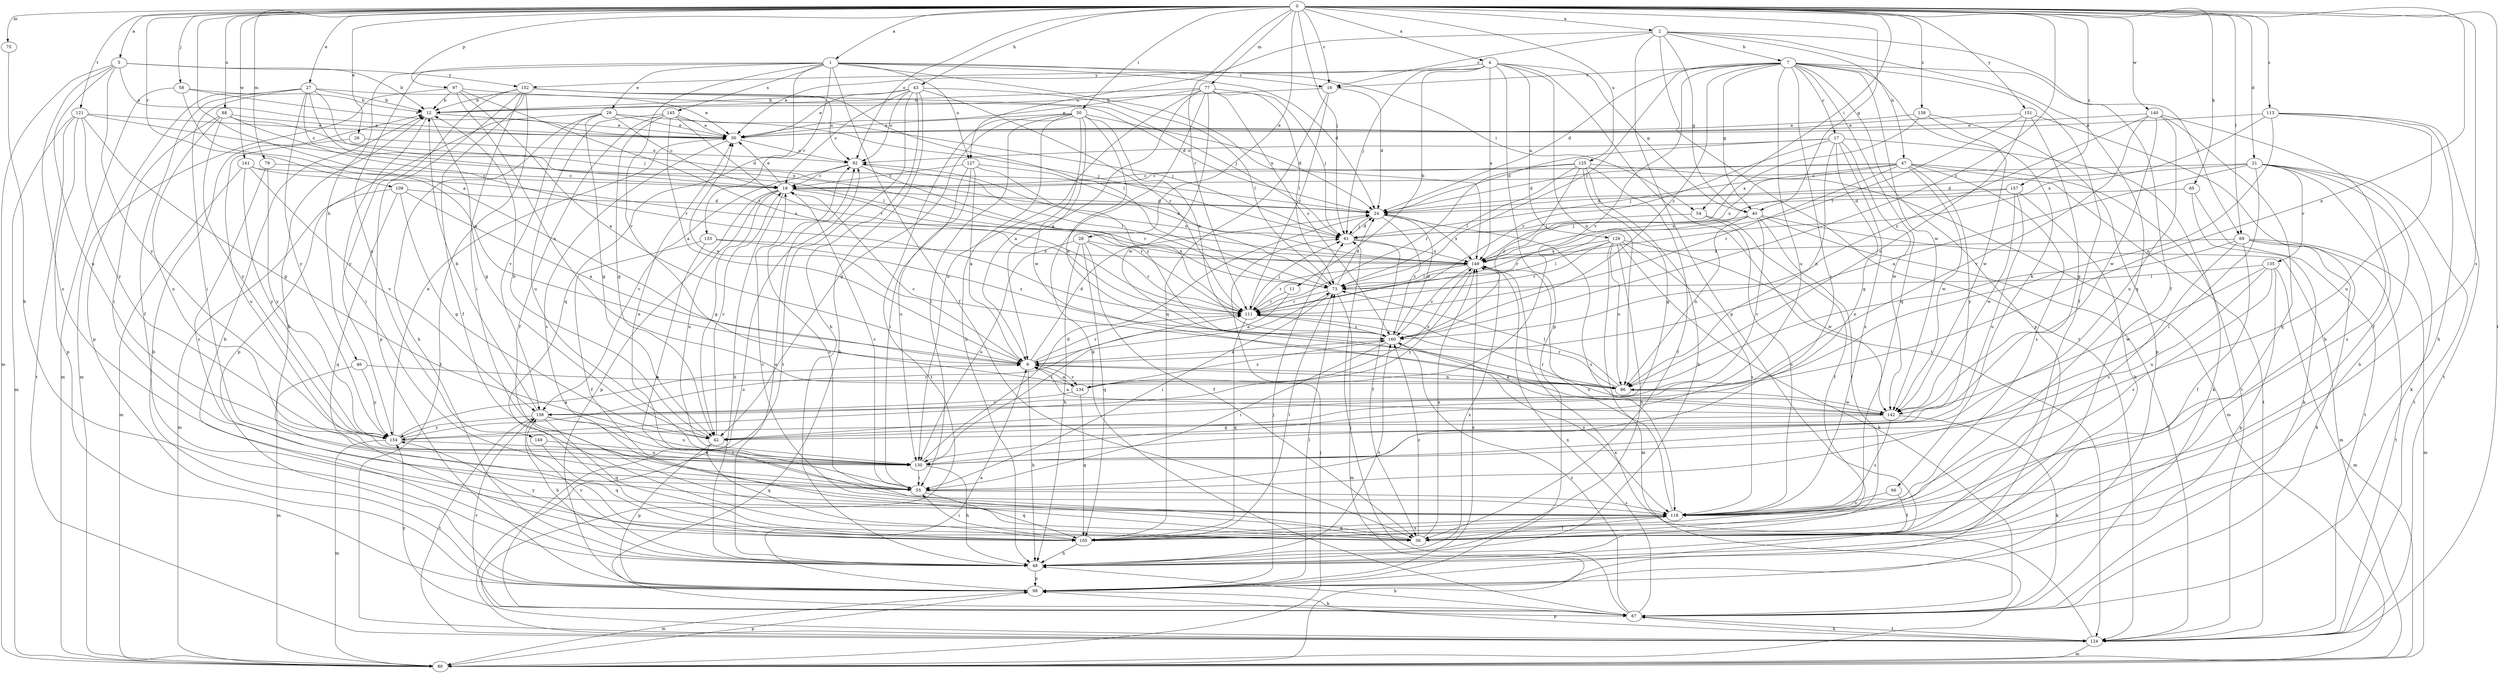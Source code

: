 strict digraph  {
0;
1;
2;
4;
5;
6;
7;
11;
12;
16;
17;
18;
21;
24;
26;
27;
28;
29;
30;
36;
40;
42;
43;
46;
47;
48;
50;
54;
55;
58;
61;
65;
66;
67;
69;
73;
75;
77;
79;
80;
86;
88;
92;
97;
98;
105;
109;
111;
113;
118;
121;
124;
125;
127;
129;
130;
133;
134;
135;
136;
140;
141;
142;
145;
148;
149;
151;
152;
154;
157;
158;
160;
0 -> 1  [label=a];
0 -> 2  [label=a];
0 -> 4  [label=a];
0 -> 5  [label=a];
0 -> 6  [label=a];
0 -> 16  [label=c];
0 -> 21  [label=d];
0 -> 26  [label=e];
0 -> 27  [label=e];
0 -> 28  [label=e];
0 -> 40  [label=g];
0 -> 43  [label=h];
0 -> 50  [label=i];
0 -> 54  [label=i];
0 -> 58  [label=j];
0 -> 61  [label=j];
0 -> 65  [label=k];
0 -> 69  [label=l];
0 -> 75  [label=m];
0 -> 77  [label=m];
0 -> 79  [label=m];
0 -> 86  [label=n];
0 -> 88  [label=o];
0 -> 92  [label=o];
0 -> 97  [label=p];
0 -> 109  [label=r];
0 -> 111  [label=r];
0 -> 113  [label=s];
0 -> 118  [label=s];
0 -> 121  [label=t];
0 -> 124  [label=t];
0 -> 125  [label=u];
0 -> 140  [label=w];
0 -> 141  [label=w];
0 -> 151  [label=y];
0 -> 157  [label=z];
0 -> 158  [label=z];
0 -> 160  [label=z];
1 -> 16  [label=c];
1 -> 24  [label=d];
1 -> 29  [label=e];
1 -> 36  [label=f];
1 -> 46  [label=h];
1 -> 54  [label=i];
1 -> 105  [label=q];
1 -> 127  [label=u];
1 -> 133  [label=v];
1 -> 134  [label=v];
1 -> 145  [label=x];
1 -> 148  [label=x];
1 -> 149  [label=x];
2 -> 7  [label=b];
2 -> 16  [label=c];
2 -> 36  [label=f];
2 -> 40  [label=g];
2 -> 47  [label=h];
2 -> 98  [label=p];
2 -> 105  [label=q];
2 -> 124  [label=t];
2 -> 127  [label=u];
4 -> 11  [label=b];
4 -> 30  [label=e];
4 -> 40  [label=g];
4 -> 61  [label=j];
4 -> 86  [label=n];
4 -> 98  [label=p];
4 -> 124  [label=t];
4 -> 129  [label=u];
4 -> 149  [label=x];
4 -> 152  [label=y];
5 -> 12  [label=b];
5 -> 30  [label=e];
5 -> 80  [label=m];
5 -> 118  [label=s];
5 -> 130  [label=u];
5 -> 152  [label=y];
5 -> 154  [label=y];
6 -> 24  [label=d];
6 -> 30  [label=e];
6 -> 48  [label=h];
6 -> 86  [label=n];
6 -> 111  [label=r];
6 -> 134  [label=v];
7 -> 16  [label=c];
7 -> 17  [label=c];
7 -> 24  [label=d];
7 -> 36  [label=f];
7 -> 40  [label=g];
7 -> 55  [label=i];
7 -> 66  [label=k];
7 -> 69  [label=l];
7 -> 73  [label=l];
7 -> 98  [label=p];
7 -> 105  [label=q];
7 -> 130  [label=u];
7 -> 134  [label=v];
7 -> 142  [label=w];
7 -> 160  [label=z];
11 -> 6  [label=a];
11 -> 111  [label=r];
12 -> 30  [label=e];
12 -> 42  [label=g];
12 -> 55  [label=i];
16 -> 12  [label=b];
16 -> 24  [label=d];
16 -> 105  [label=q];
16 -> 111  [label=r];
17 -> 24  [label=d];
17 -> 42  [label=g];
17 -> 86  [label=n];
17 -> 92  [label=o];
17 -> 111  [label=r];
17 -> 118  [label=s];
17 -> 124  [label=t];
17 -> 142  [label=w];
18 -> 24  [label=d];
18 -> 30  [label=e];
18 -> 42  [label=g];
18 -> 48  [label=h];
18 -> 98  [label=p];
18 -> 111  [label=r];
18 -> 130  [label=u];
21 -> 6  [label=a];
21 -> 18  [label=c];
21 -> 24  [label=d];
21 -> 48  [label=h];
21 -> 55  [label=i];
21 -> 67  [label=k];
21 -> 118  [label=s];
21 -> 124  [label=t];
21 -> 135  [label=v];
24 -> 61  [label=j];
24 -> 118  [label=s];
24 -> 149  [label=x];
24 -> 160  [label=z];
26 -> 92  [label=o];
26 -> 130  [label=u];
27 -> 12  [label=b];
27 -> 18  [label=c];
27 -> 30  [label=e];
27 -> 36  [label=f];
27 -> 55  [label=i];
27 -> 61  [label=j];
27 -> 98  [label=p];
27 -> 149  [label=x];
27 -> 154  [label=y];
28 -> 36  [label=f];
28 -> 48  [label=h];
28 -> 105  [label=q];
28 -> 111  [label=r];
28 -> 130  [label=u];
28 -> 149  [label=x];
29 -> 18  [label=c];
29 -> 30  [label=e];
29 -> 42  [label=g];
29 -> 48  [label=h];
29 -> 61  [label=j];
29 -> 98  [label=p];
29 -> 136  [label=v];
30 -> 92  [label=o];
30 -> 118  [label=s];
36 -> 12  [label=b];
36 -> 18  [label=c];
36 -> 92  [label=o];
36 -> 149  [label=x];
36 -> 160  [label=z];
40 -> 36  [label=f];
40 -> 61  [label=j];
40 -> 80  [label=m];
40 -> 86  [label=n];
40 -> 111  [label=r];
40 -> 124  [label=t];
40 -> 136  [label=v];
42 -> 12  [label=b];
42 -> 18  [label=c];
42 -> 98  [label=p];
42 -> 105  [label=q];
43 -> 12  [label=b];
43 -> 18  [label=c];
43 -> 30  [label=e];
43 -> 48  [label=h];
43 -> 67  [label=k];
43 -> 73  [label=l];
43 -> 92  [label=o];
43 -> 111  [label=r];
43 -> 124  [label=t];
46 -> 80  [label=m];
46 -> 86  [label=n];
46 -> 154  [label=y];
47 -> 18  [label=c];
47 -> 24  [label=d];
47 -> 61  [label=j];
47 -> 67  [label=k];
47 -> 111  [label=r];
47 -> 118  [label=s];
47 -> 124  [label=t];
47 -> 142  [label=w];
47 -> 149  [label=x];
47 -> 154  [label=y];
48 -> 12  [label=b];
48 -> 92  [label=o];
48 -> 98  [label=p];
48 -> 136  [label=v];
48 -> 149  [label=x];
48 -> 160  [label=z];
50 -> 6  [label=a];
50 -> 24  [label=d];
50 -> 30  [label=e];
50 -> 42  [label=g];
50 -> 48  [label=h];
50 -> 55  [label=i];
50 -> 86  [label=n];
50 -> 124  [label=t];
50 -> 142  [label=w];
50 -> 160  [label=z];
54 -> 36  [label=f];
54 -> 61  [label=j];
54 -> 118  [label=s];
55 -> 18  [label=c];
55 -> 30  [label=e];
55 -> 105  [label=q];
55 -> 118  [label=s];
58 -> 6  [label=a];
58 -> 12  [label=b];
58 -> 30  [label=e];
58 -> 80  [label=m];
61 -> 24  [label=d];
61 -> 36  [label=f];
61 -> 149  [label=x];
65 -> 24  [label=d];
65 -> 67  [label=k];
65 -> 124  [label=t];
66 -> 36  [label=f];
66 -> 118  [label=s];
67 -> 48  [label=h];
67 -> 61  [label=j];
67 -> 92  [label=o];
67 -> 124  [label=t];
67 -> 136  [label=v];
67 -> 149  [label=x];
67 -> 154  [label=y];
67 -> 160  [label=z];
69 -> 36  [label=f];
69 -> 67  [label=k];
69 -> 80  [label=m];
69 -> 86  [label=n];
69 -> 118  [label=s];
69 -> 124  [label=t];
69 -> 149  [label=x];
73 -> 24  [label=d];
73 -> 55  [label=i];
73 -> 80  [label=m];
73 -> 92  [label=o];
73 -> 111  [label=r];
75 -> 48  [label=h];
77 -> 6  [label=a];
77 -> 12  [label=b];
77 -> 30  [label=e];
77 -> 61  [label=j];
77 -> 67  [label=k];
77 -> 73  [label=l];
77 -> 130  [label=u];
77 -> 142  [label=w];
77 -> 160  [label=z];
79 -> 18  [label=c];
79 -> 118  [label=s];
79 -> 154  [label=y];
80 -> 61  [label=j];
80 -> 98  [label=p];
86 -> 6  [label=a];
86 -> 18  [label=c];
86 -> 73  [label=l];
86 -> 111  [label=r];
86 -> 142  [label=w];
88 -> 24  [label=d];
88 -> 30  [label=e];
88 -> 55  [label=i];
88 -> 111  [label=r];
88 -> 130  [label=u];
88 -> 154  [label=y];
92 -> 18  [label=c];
92 -> 73  [label=l];
92 -> 111  [label=r];
92 -> 136  [label=v];
97 -> 6  [label=a];
97 -> 12  [label=b];
97 -> 24  [label=d];
97 -> 80  [label=m];
97 -> 86  [label=n];
97 -> 111  [label=r];
98 -> 6  [label=a];
98 -> 12  [label=b];
98 -> 61  [label=j];
98 -> 67  [label=k];
98 -> 73  [label=l];
98 -> 80  [label=m];
98 -> 149  [label=x];
105 -> 48  [label=h];
105 -> 55  [label=i];
105 -> 73  [label=l];
105 -> 118  [label=s];
105 -> 154  [label=y];
109 -> 6  [label=a];
109 -> 24  [label=d];
109 -> 42  [label=g];
109 -> 80  [label=m];
109 -> 105  [label=q];
111 -> 61  [label=j];
111 -> 105  [label=q];
111 -> 160  [label=z];
113 -> 30  [label=e];
113 -> 48  [label=h];
113 -> 86  [label=n];
113 -> 124  [label=t];
113 -> 130  [label=u];
113 -> 149  [label=x];
118 -> 36  [label=f];
118 -> 105  [label=q];
118 -> 149  [label=x];
121 -> 30  [label=e];
121 -> 42  [label=g];
121 -> 73  [label=l];
121 -> 80  [label=m];
121 -> 98  [label=p];
121 -> 124  [label=t];
121 -> 154  [label=y];
124 -> 67  [label=k];
124 -> 80  [label=m];
124 -> 98  [label=p];
124 -> 149  [label=x];
125 -> 18  [label=c];
125 -> 36  [label=f];
125 -> 42  [label=g];
125 -> 48  [label=h];
125 -> 73  [label=l];
125 -> 80  [label=m];
125 -> 111  [label=r];
125 -> 160  [label=z];
127 -> 6  [label=a];
127 -> 18  [label=c];
127 -> 55  [label=i];
127 -> 130  [label=u];
127 -> 149  [label=x];
127 -> 160  [label=z];
129 -> 48  [label=h];
129 -> 67  [label=k];
129 -> 73  [label=l];
129 -> 80  [label=m];
129 -> 86  [label=n];
129 -> 111  [label=r];
129 -> 118  [label=s];
129 -> 142  [label=w];
129 -> 149  [label=x];
130 -> 24  [label=d];
130 -> 48  [label=h];
130 -> 55  [label=i];
130 -> 73  [label=l];
133 -> 36  [label=f];
133 -> 118  [label=s];
133 -> 149  [label=x];
133 -> 160  [label=z];
134 -> 6  [label=a];
134 -> 105  [label=q];
134 -> 136  [label=v];
134 -> 149  [label=x];
134 -> 160  [label=z];
135 -> 73  [label=l];
135 -> 80  [label=m];
135 -> 98  [label=p];
135 -> 118  [label=s];
135 -> 130  [label=u];
135 -> 142  [label=w];
136 -> 12  [label=b];
136 -> 48  [label=h];
136 -> 55  [label=i];
136 -> 105  [label=q];
136 -> 124  [label=t];
136 -> 130  [label=u];
136 -> 154  [label=y];
140 -> 30  [label=e];
140 -> 36  [label=f];
140 -> 105  [label=q];
140 -> 130  [label=u];
140 -> 136  [label=v];
140 -> 142  [label=w];
140 -> 160  [label=z];
141 -> 18  [label=c];
141 -> 80  [label=m];
141 -> 136  [label=v];
141 -> 149  [label=x];
141 -> 154  [label=y];
142 -> 6  [label=a];
142 -> 42  [label=g];
142 -> 67  [label=k];
142 -> 111  [label=r];
142 -> 118  [label=s];
145 -> 6  [label=a];
145 -> 30  [label=e];
145 -> 36  [label=f];
145 -> 42  [label=g];
145 -> 61  [label=j];
145 -> 111  [label=r];
145 -> 130  [label=u];
148 -> 105  [label=q];
148 -> 130  [label=u];
149 -> 73  [label=l];
149 -> 111  [label=r];
149 -> 154  [label=y];
149 -> 160  [label=z];
151 -> 30  [label=e];
151 -> 42  [label=g];
151 -> 48  [label=h];
151 -> 73  [label=l];
151 -> 86  [label=n];
152 -> 12  [label=b];
152 -> 36  [label=f];
152 -> 55  [label=i];
152 -> 61  [label=j];
152 -> 73  [label=l];
152 -> 92  [label=o];
152 -> 98  [label=p];
152 -> 124  [label=t];
152 -> 154  [label=y];
154 -> 6  [label=a];
154 -> 30  [label=e];
154 -> 80  [label=m];
154 -> 111  [label=r];
154 -> 130  [label=u];
157 -> 24  [label=d];
157 -> 48  [label=h];
157 -> 130  [label=u];
157 -> 142  [label=w];
157 -> 149  [label=x];
158 -> 30  [label=e];
158 -> 98  [label=p];
158 -> 142  [label=w];
158 -> 149  [label=x];
160 -> 6  [label=a];
160 -> 24  [label=d];
160 -> 55  [label=i];
160 -> 118  [label=s];
}
